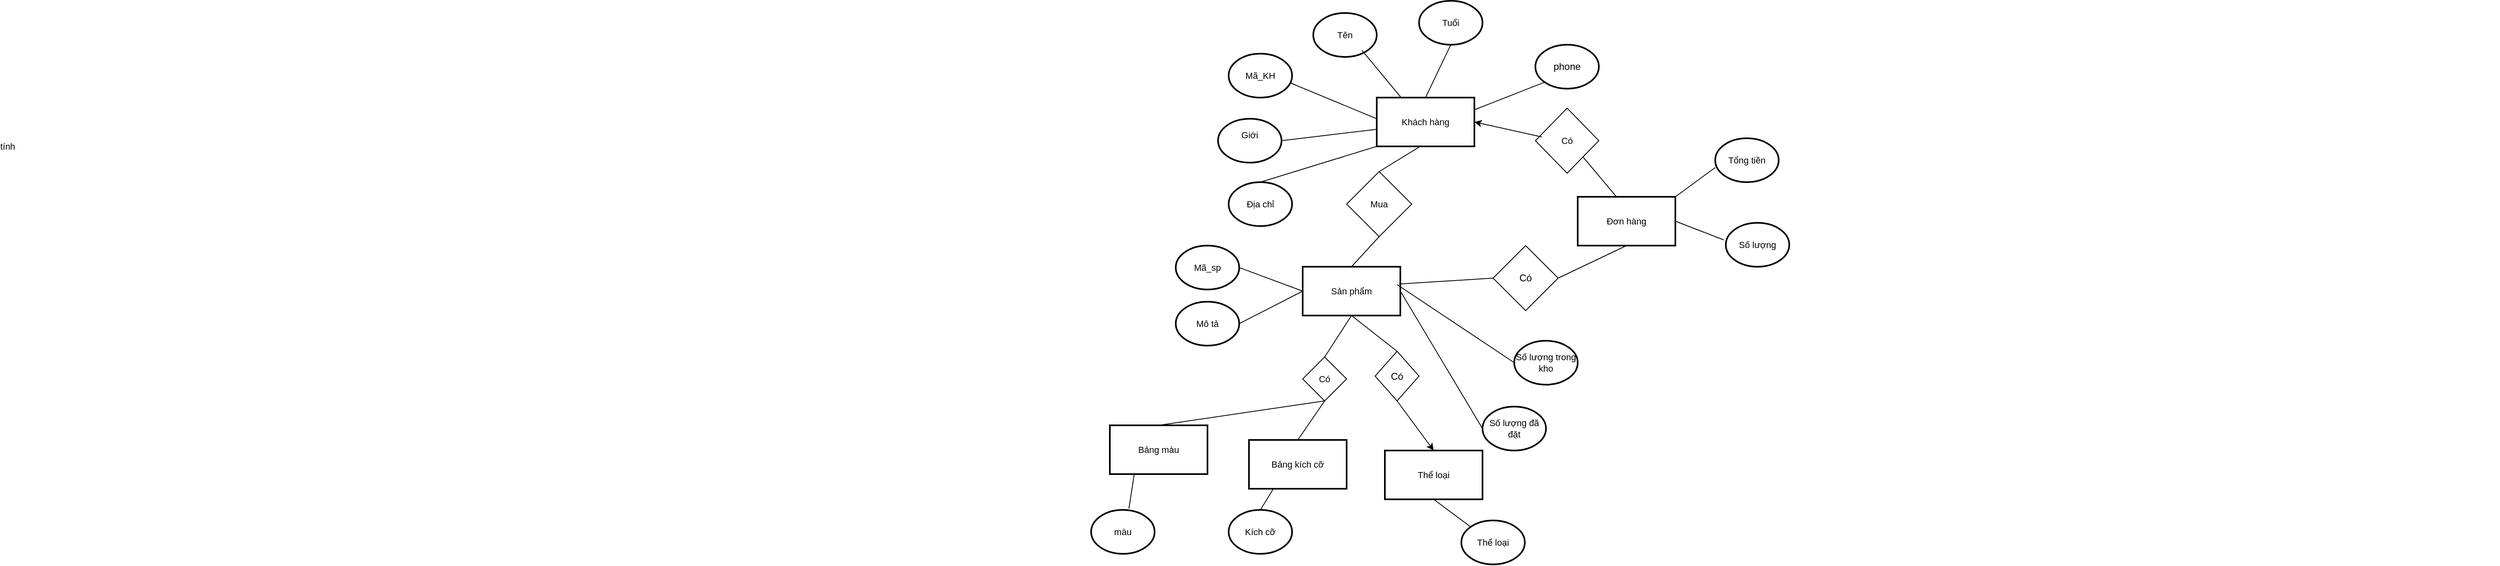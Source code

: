 <mxfile version="26.0.14">
  <diagram id="R2lEEEUBdFMjLlhIrx00" name="Page-1">
    <mxGraphModel dx="3018" dy="551" grid="1" gridSize="13" guides="1" tooltips="1" connect="1" arrows="1" fold="1" page="1" pageScale="1" pageWidth="850" pageHeight="1100" math="0" shadow="0" extFonts="Permanent Marker^https://fonts.googleapis.com/css?family=Permanent+Marker">
      <root>
        <mxCell id="0" />
        <mxCell id="1" parent="0" />
        <mxCell id="cmOm1PKUMlEA9yqi15UK-2" value="Khách hàng" style="rounded=0;whiteSpace=wrap;html=1;strokeWidth=2;fontSize=11;" parent="1" vertex="1">
          <mxGeometry x="364" y="299" width="120" height="60" as="geometry" />
        </mxCell>
        <mxCell id="cmOm1PKUMlEA9yqi15UK-5" value="Tuổi" style="ellipse;whiteSpace=wrap;html=1;strokeWidth=2;perimeterSpacing=0;fontSize=11;" parent="1" vertex="1">
          <mxGeometry x="416" y="180" width="78" height="54" as="geometry" />
        </mxCell>
        <mxCell id="cmOm1PKUMlEA9yqi15UK-7" value="Mã_KH" style="ellipse;whiteSpace=wrap;html=1;strokeWidth=2;perimeterSpacing=0;fontSize=11;" parent="1" vertex="1">
          <mxGeometry x="182" y="245" width="78" height="54" as="geometry" />
        </mxCell>
        <mxCell id="cmOm1PKUMlEA9yqi15UK-8" value="Tên" style="ellipse;whiteSpace=wrap;html=1;strokeWidth=2;perimeterSpacing=0;fontSize=11;" parent="1" vertex="1">
          <mxGeometry x="286" y="195" width="78" height="54" as="geometry" />
        </mxCell>
        <mxCell id="cmOm1PKUMlEA9yqi15UK-9" value="Giới tính&lt;span style=&quot;color: rgba(0, 0, 0, 0); font-family: monospace; text-align: start; text-wrap-mode: nowrap;&quot;&gt;%3CmxGraphModel%3E%3Croot%3E%3CmxCell%20id%3D%220%22%2F%3E%3CmxCell%20id%3D%221%22%20parent%3D%220%22%2F%3E%3CmxCell%20id%3D%222%22%20value%3D%22Tu%E1%BB%95i%22%20style%3D%22ellipse%3BwhiteSpace%3Dwrap%3Bhtml%3D1%3BstrokeWidth%3D2%3BperimeterSpacing%3D0%3B%22%20vertex%3D%221%22%20parent%3D%221%22%3E%3CmxGeometry%20x%3D%22377%22%20y%3D%22195%22%20width%3D%2278%22%20height%3D%2254%22%20as%3D%22geometry%22%2F%3E%3C%2FmxCell%3E%3C%2Froot%3E%3C%2FmxGraphModel%3E&lt;/span&gt;" style="ellipse;whiteSpace=wrap;html=1;strokeWidth=2;perimeterSpacing=0;fontSize=11;" parent="1" vertex="1">
          <mxGeometry x="169" y="325" width="78" height="54" as="geometry" />
        </mxCell>
        <mxCell id="cmOm1PKUMlEA9yqi15UK-10" value="phone" style="ellipse;whiteSpace=wrap;html=1;strokeWidth=2;perimeterSpacing=0;" parent="1" vertex="1">
          <mxGeometry x="559" y="234" width="78" height="54" as="geometry" />
        </mxCell>
        <mxCell id="cmOm1PKUMlEA9yqi15UK-11" value="Địa chỉ" style="ellipse;whiteSpace=wrap;html=1;strokeWidth=2;perimeterSpacing=0;fontSize=11;" parent="1" vertex="1">
          <mxGeometry x="182" y="403" width="78" height="54" as="geometry" />
        </mxCell>
        <mxCell id="cmOm1PKUMlEA9yqi15UK-13" value="" style="endArrow=none;html=1;rounded=0;exitX=0.5;exitY=0;exitDx=0;exitDy=0;entryX=0;entryY=1;entryDx=0;entryDy=0;fontSize=11;" parent="1" source="cmOm1PKUMlEA9yqi15UK-11" target="cmOm1PKUMlEA9yqi15UK-2" edge="1">
          <mxGeometry width="50" height="50" relative="1" as="geometry">
            <mxPoint x="455" y="323" as="sourcePoint" />
            <mxPoint x="505" y="273" as="targetPoint" />
          </mxGeometry>
        </mxCell>
        <mxCell id="cmOm1PKUMlEA9yqi15UK-14" value="" style="endArrow=none;html=1;rounded=0;exitX=0.974;exitY=0.667;exitDx=0;exitDy=0;exitPerimeter=0;fontSize=11;" parent="1" source="cmOm1PKUMlEA9yqi15UK-7" edge="1">
          <mxGeometry width="50" height="50" relative="1" as="geometry">
            <mxPoint x="234" y="416" as="sourcePoint" />
            <mxPoint x="364" y="325" as="targetPoint" />
          </mxGeometry>
        </mxCell>
        <mxCell id="cmOm1PKUMlEA9yqi15UK-15" value="" style="endArrow=none;html=1;rounded=0;exitX=0.769;exitY=0.852;exitDx=0;exitDy=0;exitPerimeter=0;entryX=0.25;entryY=0;entryDx=0;entryDy=0;fontSize=11;" parent="1" source="cmOm1PKUMlEA9yqi15UK-8" target="cmOm1PKUMlEA9yqi15UK-2" edge="1">
          <mxGeometry width="50" height="50" relative="1" as="geometry">
            <mxPoint x="271" y="294" as="sourcePoint" />
            <mxPoint x="377" y="338" as="targetPoint" />
          </mxGeometry>
        </mxCell>
        <mxCell id="cmOm1PKUMlEA9yqi15UK-16" value="" style="endArrow=none;html=1;rounded=0;exitX=0.5;exitY=1;exitDx=0;exitDy=0;entryX=0.5;entryY=0;entryDx=0;entryDy=0;fontSize=11;" parent="1" source="cmOm1PKUMlEA9yqi15UK-5" target="cmOm1PKUMlEA9yqi15UK-2" edge="1">
          <mxGeometry width="50" height="50" relative="1" as="geometry">
            <mxPoint x="284" y="307" as="sourcePoint" />
            <mxPoint x="390" y="351" as="targetPoint" />
          </mxGeometry>
        </mxCell>
        <mxCell id="cmOm1PKUMlEA9yqi15UK-17" value="" style="endArrow=none;html=1;rounded=0;exitX=0;exitY=1;exitDx=0;exitDy=0;entryX=1;entryY=0.25;entryDx=0;entryDy=0;fontSize=11;" parent="1" source="cmOm1PKUMlEA9yqi15UK-10" target="cmOm1PKUMlEA9yqi15UK-2" edge="1">
          <mxGeometry width="50" height="50" relative="1" as="geometry">
            <mxPoint x="297" y="320" as="sourcePoint" />
            <mxPoint x="403" y="364" as="targetPoint" />
          </mxGeometry>
        </mxCell>
        <mxCell id="cmOm1PKUMlEA9yqi15UK-18" value="" style="endArrow=none;html=1;rounded=0;exitX=1;exitY=0.5;exitDx=0;exitDy=0;fontSize=11;" parent="1" source="cmOm1PKUMlEA9yqi15UK-9" edge="1">
          <mxGeometry width="50" height="50" relative="1" as="geometry">
            <mxPoint x="310" y="333" as="sourcePoint" />
            <mxPoint x="364" y="338" as="targetPoint" />
          </mxGeometry>
        </mxCell>
        <mxCell id="cmOm1PKUMlEA9yqi15UK-19" value="Sản phẩm" style="rounded=0;whiteSpace=wrap;html=1;strokeWidth=2;fontSize=11;" parent="1" vertex="1">
          <mxGeometry x="273" y="507" width="120" height="60" as="geometry" />
        </mxCell>
        <mxCell id="cmOm1PKUMlEA9yqi15UK-46" value="Mã_sp" style="ellipse;whiteSpace=wrap;html=1;strokeWidth=2;perimeterSpacing=0;fontSize=11;" parent="1" vertex="1">
          <mxGeometry x="117" y="481" width="78" height="54" as="geometry" />
        </mxCell>
        <mxCell id="cmOm1PKUMlEA9yqi15UK-47" value="Mô tả" style="ellipse;whiteSpace=wrap;html=1;strokeWidth=2;perimeterSpacing=0;fontSize=11;" parent="1" vertex="1">
          <mxGeometry x="117" y="550" width="78" height="54" as="geometry" />
        </mxCell>
        <mxCell id="cmOm1PKUMlEA9yqi15UK-48" value="Số lượng đã đặt" style="ellipse;whiteSpace=wrap;html=1;strokeWidth=2;perimeterSpacing=0;fontSize=11;" parent="1" vertex="1">
          <mxGeometry x="494" y="679" width="78" height="54" as="geometry" />
        </mxCell>
        <mxCell id="cmOm1PKUMlEA9yqi15UK-49" value="Số lượng trong kho" style="ellipse;whiteSpace=wrap;html=1;strokeWidth=2;perimeterSpacing=0;fontSize=11;" parent="1" vertex="1">
          <mxGeometry x="533" y="598" width="78" height="54" as="geometry" />
        </mxCell>
        <mxCell id="cmOm1PKUMlEA9yqi15UK-50" value="Bảng màu" style="rounded=0;whiteSpace=wrap;html=1;strokeWidth=2;fontSize=11;" parent="1" vertex="1">
          <mxGeometry x="36" y="702" width="120" height="60" as="geometry" />
        </mxCell>
        <mxCell id="cmOm1PKUMlEA9yqi15UK-51" value="Có" style="rhombus;whiteSpace=wrap;html=1;fontSize=11;" parent="1" vertex="1">
          <mxGeometry x="273" y="618" width="54" height="54" as="geometry" />
        </mxCell>
        <mxCell id="cmOm1PKUMlEA9yqi15UK-53" value="màu" style="ellipse;whiteSpace=wrap;html=1;strokeWidth=2;perimeterSpacing=0;fontSize=11;" parent="1" vertex="1">
          <mxGeometry x="13" y="806" width="78" height="54" as="geometry" />
        </mxCell>
        <mxCell id="cmOm1PKUMlEA9yqi15UK-55" value="Bảng kích cỡ" style="rounded=0;whiteSpace=wrap;html=1;strokeWidth=2;fontSize=11;" parent="1" vertex="1">
          <mxGeometry x="207" y="720" width="120" height="60" as="geometry" />
        </mxCell>
        <mxCell id="cmOm1PKUMlEA9yqi15UK-56" value="Kích cỡ" style="ellipse;whiteSpace=wrap;html=1;strokeWidth=2;perimeterSpacing=0;fontSize=11;" parent="1" vertex="1">
          <mxGeometry x="182" y="806" width="78" height="54" as="geometry" />
        </mxCell>
        <mxCell id="cmOm1PKUMlEA9yqi15UK-57" value="" style="endArrow=none;html=1;rounded=0;entryX=0.5;entryY=1;entryDx=0;entryDy=0;exitX=0.5;exitY=0;exitDx=0;exitDy=0;fontSize=11;" parent="1" source="cmOm1PKUMlEA9yqi15UK-51" target="cmOm1PKUMlEA9yqi15UK-19" edge="1">
          <mxGeometry width="50" height="50" relative="1" as="geometry">
            <mxPoint x="312" y="713" as="sourcePoint" />
            <mxPoint x="362" y="663" as="targetPoint" />
            <Array as="points" />
          </mxGeometry>
        </mxCell>
        <mxCell id="cmOm1PKUMlEA9yqi15UK-61" value="Mua" style="rhombus;whiteSpace=wrap;html=1;fontSize=11;" parent="1" vertex="1">
          <mxGeometry x="327" y="390" width="80" height="80" as="geometry" />
        </mxCell>
        <mxCell id="cmOm1PKUMlEA9yqi15UK-62" value="" style="endArrow=none;html=1;rounded=0;entryX=0.46;entryY=0.983;entryDx=0;entryDy=0;entryPerimeter=0;exitX=0.5;exitY=0;exitDx=0;exitDy=0;fontSize=11;" parent="1" source="cmOm1PKUMlEA9yqi15UK-61" target="cmOm1PKUMlEA9yqi15UK-2" edge="1">
          <mxGeometry width="50" height="50" relative="1" as="geometry">
            <mxPoint x="312" y="479" as="sourcePoint" />
            <mxPoint x="362" y="429" as="targetPoint" />
          </mxGeometry>
        </mxCell>
        <mxCell id="cmOm1PKUMlEA9yqi15UK-63" value="" style="endArrow=none;html=1;rounded=0;entryX=0.5;entryY=1;entryDx=0;entryDy=0;exitX=0.5;exitY=0;exitDx=0;exitDy=0;fontSize=11;" parent="1" source="cmOm1PKUMlEA9yqi15UK-19" target="cmOm1PKUMlEA9yqi15UK-61" edge="1">
          <mxGeometry width="50" height="50" relative="1" as="geometry">
            <mxPoint x="312" y="479" as="sourcePoint" />
            <mxPoint x="362" y="429" as="targetPoint" />
          </mxGeometry>
        </mxCell>
        <mxCell id="cmOm1PKUMlEA9yqi15UK-64" value="" style="endArrow=none;html=1;rounded=0;entryX=0.5;entryY=0;entryDx=0;entryDy=0;exitX=0.5;exitY=1;exitDx=0;exitDy=0;fontSize=11;" parent="1" source="cmOm1PKUMlEA9yqi15UK-51" target="cmOm1PKUMlEA9yqi15UK-50" edge="1">
          <mxGeometry width="50" height="50" relative="1" as="geometry">
            <mxPoint x="313" y="631" as="sourcePoint" />
            <mxPoint x="346" y="580" as="targetPoint" />
            <Array as="points" />
          </mxGeometry>
        </mxCell>
        <mxCell id="cmOm1PKUMlEA9yqi15UK-65" value="" style="endArrow=none;html=1;rounded=0;entryX=0.5;entryY=0;entryDx=0;entryDy=0;exitX=0.5;exitY=1;exitDx=0;exitDy=0;fontSize=11;" parent="1" source="cmOm1PKUMlEA9yqi15UK-51" target="cmOm1PKUMlEA9yqi15UK-55" edge="1">
          <mxGeometry width="50" height="50" relative="1" as="geometry">
            <mxPoint x="326" y="644" as="sourcePoint" />
            <mxPoint x="359" y="593" as="targetPoint" />
            <Array as="points" />
          </mxGeometry>
        </mxCell>
        <mxCell id="cmOm1PKUMlEA9yqi15UK-66" value="" style="endArrow=none;html=1;rounded=0;exitX=0.595;exitY=-0.03;exitDx=0;exitDy=0;exitPerimeter=0;entryX=0.25;entryY=1;entryDx=0;entryDy=0;fontSize=11;" parent="1" source="cmOm1PKUMlEA9yqi15UK-53" target="cmOm1PKUMlEA9yqi15UK-50" edge="1">
          <mxGeometry width="50" height="50" relative="1" as="geometry">
            <mxPoint x="312" y="713" as="sourcePoint" />
            <mxPoint x="362" y="663" as="targetPoint" />
          </mxGeometry>
        </mxCell>
        <mxCell id="cmOm1PKUMlEA9yqi15UK-67" value="" style="endArrow=none;html=1;rounded=0;exitX=0.5;exitY=0;exitDx=0;exitDy=0;entryX=0.25;entryY=1;entryDx=0;entryDy=0;fontSize=11;" parent="1" source="cmOm1PKUMlEA9yqi15UK-56" target="cmOm1PKUMlEA9yqi15UK-55" edge="1">
          <mxGeometry width="50" height="50" relative="1" as="geometry">
            <mxPoint x="163" y="817" as="sourcePoint" />
            <mxPoint x="183" y="775" as="targetPoint" />
          </mxGeometry>
        </mxCell>
        <mxCell id="cmOm1PKUMlEA9yqi15UK-68" value="" style="endArrow=none;html=1;rounded=0;exitX=1;exitY=0.5;exitDx=0;exitDy=0;entryX=0;entryY=0.5;entryDx=0;entryDy=0;fontSize=11;" parent="1" source="cmOm1PKUMlEA9yqi15UK-46" target="cmOm1PKUMlEA9yqi15UK-19" edge="1">
          <mxGeometry width="50" height="50" relative="1" as="geometry">
            <mxPoint x="403" y="635" as="sourcePoint" />
            <mxPoint x="453" y="585" as="targetPoint" />
          </mxGeometry>
        </mxCell>
        <mxCell id="cmOm1PKUMlEA9yqi15UK-69" value="" style="endArrow=none;html=1;rounded=0;exitX=0;exitY=0.5;exitDx=0;exitDy=0;entryX=1;entryY=0.5;entryDx=0;entryDy=0;fontSize=11;" parent="1" source="cmOm1PKUMlEA9yqi15UK-19" target="cmOm1PKUMlEA9yqi15UK-47" edge="1">
          <mxGeometry width="50" height="50" relative="1" as="geometry">
            <mxPoint x="176" y="830" as="sourcePoint" />
            <mxPoint x="196" y="788" as="targetPoint" />
          </mxGeometry>
        </mxCell>
        <mxCell id="cmOm1PKUMlEA9yqi15UK-70" value="" style="endArrow=none;html=1;rounded=0;exitX=0.967;exitY=0.367;exitDx=0;exitDy=0;exitPerimeter=0;entryX=0;entryY=0.5;entryDx=0;entryDy=0;fontSize=11;" parent="1" source="cmOm1PKUMlEA9yqi15UK-19" target="cmOm1PKUMlEA9yqi15UK-49" edge="1">
          <mxGeometry width="50" height="50" relative="1" as="geometry">
            <mxPoint x="189" y="843" as="sourcePoint" />
            <mxPoint x="209" y="801" as="targetPoint" />
          </mxGeometry>
        </mxCell>
        <mxCell id="cmOm1PKUMlEA9yqi15UK-71" value="" style="endArrow=none;html=1;rounded=0;exitX=1;exitY=0.5;exitDx=0;exitDy=0;entryX=0;entryY=0.5;entryDx=0;entryDy=0;fontSize=11;" parent="1" source="cmOm1PKUMlEA9yqi15UK-19" target="cmOm1PKUMlEA9yqi15UK-48" edge="1">
          <mxGeometry width="50" height="50" relative="1" as="geometry">
            <mxPoint x="202" y="856" as="sourcePoint" />
            <mxPoint x="468" y="598" as="targetPoint" />
          </mxGeometry>
        </mxCell>
        <mxCell id="cmOm1PKUMlEA9yqi15UK-72" value="Thể loại" style="rounded=0;whiteSpace=wrap;html=1;strokeWidth=2;fontSize=11;" parent="1" vertex="1">
          <mxGeometry x="374" y="733" width="120" height="60" as="geometry" />
        </mxCell>
        <mxCell id="cmOm1PKUMlEA9yqi15UK-73" value="Có" style="rhombus;whiteSpace=wrap;html=1;" parent="1" vertex="1">
          <mxGeometry x="362" y="611" width="54" height="61" as="geometry" />
        </mxCell>
        <mxCell id="cmOm1PKUMlEA9yqi15UK-75" value="" style="endArrow=none;html=1;rounded=0;entryX=0.5;entryY=1;entryDx=0;entryDy=0;exitX=0.5;exitY=0;exitDx=0;exitDy=0;" parent="1" source="cmOm1PKUMlEA9yqi15UK-73" target="cmOm1PKUMlEA9yqi15UK-19" edge="1">
          <mxGeometry width="50" height="50" relative="1" as="geometry">
            <mxPoint x="402" y="624" as="sourcePoint" />
            <mxPoint x="346" y="580" as="targetPoint" />
          </mxGeometry>
        </mxCell>
        <mxCell id="cmOm1PKUMlEA9yqi15UK-76" value="" style="endArrow=classic;html=1;rounded=0;entryX=0.5;entryY=0;entryDx=0;entryDy=0;exitX=0.5;exitY=1;exitDx=0;exitDy=0;" parent="1" source="cmOm1PKUMlEA9yqi15UK-73" target="cmOm1PKUMlEA9yqi15UK-72" edge="1">
          <mxGeometry width="50" height="50" relative="1" as="geometry">
            <mxPoint x="416" y="648" as="sourcePoint" />
            <mxPoint x="466" y="598" as="targetPoint" />
          </mxGeometry>
        </mxCell>
        <mxCell id="cmOm1PKUMlEA9yqi15UK-78" value="Có" style="rhombus;whiteSpace=wrap;html=1;fontSize=11;" parent="1" vertex="1">
          <mxGeometry x="559" y="312" width="78" height="80" as="geometry" />
        </mxCell>
        <mxCell id="cmOm1PKUMlEA9yqi15UK-79" value="Đơn hàng" style="rounded=0;whiteSpace=wrap;html=1;strokeWidth=2;fontSize=11;" parent="1" vertex="1">
          <mxGeometry x="611" y="421" width="120" height="60" as="geometry" />
        </mxCell>
        <mxCell id="cmOm1PKUMlEA9yqi15UK-80" value="Có" style="rhombus;whiteSpace=wrap;html=1;" parent="1" vertex="1">
          <mxGeometry x="507" y="481" width="80" height="80" as="geometry" />
        </mxCell>
        <mxCell id="cmOm1PKUMlEA9yqi15UK-81" value="" style="endArrow=none;html=1;rounded=0;entryX=0.5;entryY=1;entryDx=0;entryDy=0;exitX=1;exitY=0.5;exitDx=0;exitDy=0;" parent="1" source="cmOm1PKUMlEA9yqi15UK-80" target="cmOm1PKUMlEA9yqi15UK-79" edge="1">
          <mxGeometry width="50" height="50" relative="1" as="geometry">
            <mxPoint x="637" y="557" as="sourcePoint" />
            <mxPoint x="687" y="507" as="targetPoint" />
          </mxGeometry>
        </mxCell>
        <mxCell id="cmOm1PKUMlEA9yqi15UK-82" value="" style="endArrow=none;html=1;rounded=0;exitX=0;exitY=0.5;exitDx=0;exitDy=0;entryX=0.988;entryY=0.355;entryDx=0;entryDy=0;entryPerimeter=0;" parent="1" source="cmOm1PKUMlEA9yqi15UK-80" target="cmOm1PKUMlEA9yqi15UK-19" edge="1">
          <mxGeometry width="50" height="50" relative="1" as="geometry">
            <mxPoint x="637" y="557" as="sourcePoint" />
            <mxPoint x="687" y="507" as="targetPoint" />
          </mxGeometry>
        </mxCell>
        <mxCell id="cmOm1PKUMlEA9yqi15UK-83" value="" style="endArrow=none;html=1;rounded=0;entryX=0.401;entryY=0.01;entryDx=0;entryDy=0;entryPerimeter=0;exitX=1;exitY=1;exitDx=0;exitDy=0;" parent="1" source="cmOm1PKUMlEA9yqi15UK-78" target="cmOm1PKUMlEA9yqi15UK-79" edge="1">
          <mxGeometry width="50" height="50" relative="1" as="geometry">
            <mxPoint x="637" y="466" as="sourcePoint" />
            <mxPoint x="687" y="416" as="targetPoint" />
          </mxGeometry>
        </mxCell>
        <mxCell id="cmOm1PKUMlEA9yqi15UK-87" value="" style="endArrow=classic;html=1;rounded=0;entryX=1;entryY=0.5;entryDx=0;entryDy=0;exitX=0.1;exitY=0.442;exitDx=0;exitDy=0;exitPerimeter=0;" parent="1" source="cmOm1PKUMlEA9yqi15UK-78" target="cmOm1PKUMlEA9yqi15UK-2" edge="1">
          <mxGeometry width="50" height="50" relative="1" as="geometry">
            <mxPoint x="507" y="388" as="sourcePoint" />
            <mxPoint x="557" y="338" as="targetPoint" />
          </mxGeometry>
        </mxCell>
        <mxCell id="cmOm1PKUMlEA9yqi15UK-89" value="Tổng tiền" style="ellipse;whiteSpace=wrap;html=1;strokeWidth=2;perimeterSpacing=0;fontSize=11;" parent="1" vertex="1">
          <mxGeometry x="780" y="349" width="78" height="54" as="geometry" />
        </mxCell>
        <mxCell id="cmOm1PKUMlEA9yqi15UK-90" value="Số lượng" style="ellipse;whiteSpace=wrap;html=1;strokeWidth=2;perimeterSpacing=0;fontSize=11;" parent="1" vertex="1">
          <mxGeometry x="793" y="453" width="78" height="54" as="geometry" />
        </mxCell>
        <mxCell id="cmOm1PKUMlEA9yqi15UK-92" value="" style="endArrow=none;html=1;rounded=0;entryX=0;entryY=0.667;entryDx=0;entryDy=0;entryPerimeter=0;exitX=1;exitY=0;exitDx=0;exitDy=0;" parent="1" source="cmOm1PKUMlEA9yqi15UK-79" target="cmOm1PKUMlEA9yqi15UK-89" edge="1">
          <mxGeometry width="50" height="50" relative="1" as="geometry">
            <mxPoint x="631" y="385" as="sourcePoint" />
            <mxPoint x="672" y="435" as="targetPoint" />
          </mxGeometry>
        </mxCell>
        <mxCell id="cmOm1PKUMlEA9yqi15UK-93" value="" style="endArrow=none;html=1;rounded=0;entryX=-0.031;entryY=0.389;entryDx=0;entryDy=0;entryPerimeter=0;exitX=1;exitY=0.5;exitDx=0;exitDy=0;" parent="1" source="cmOm1PKUMlEA9yqi15UK-79" target="cmOm1PKUMlEA9yqi15UK-90" edge="1">
          <mxGeometry width="50" height="50" relative="1" as="geometry">
            <mxPoint x="744" y="434" as="sourcePoint" />
            <mxPoint x="793" y="398" as="targetPoint" />
          </mxGeometry>
        </mxCell>
        <mxCell id="cmOm1PKUMlEA9yqi15UK-96" value="Thể loại" style="ellipse;whiteSpace=wrap;html=1;strokeWidth=2;perimeterSpacing=0;fontSize=11;" parent="1" vertex="1">
          <mxGeometry x="468" y="819" width="78" height="54" as="geometry" />
        </mxCell>
        <mxCell id="cmOm1PKUMlEA9yqi15UK-97" value="" style="endArrow=none;html=1;rounded=0;exitX=0;exitY=0;exitDx=0;exitDy=0;entryX=0.5;entryY=1;entryDx=0;entryDy=0;fontSize=11;" parent="1" source="cmOm1PKUMlEA9yqi15UK-96" target="cmOm1PKUMlEA9yqi15UK-72" edge="1">
          <mxGeometry width="50" height="50" relative="1" as="geometry">
            <mxPoint x="234" y="819" as="sourcePoint" />
            <mxPoint x="250" y="793" as="targetPoint" />
          </mxGeometry>
        </mxCell>
      </root>
    </mxGraphModel>
  </diagram>
</mxfile>
